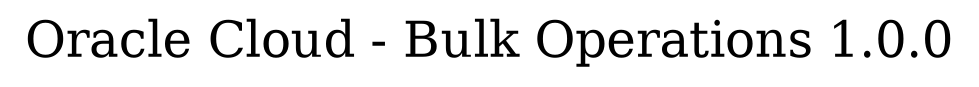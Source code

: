 digraph LexiconGraph {
graph[label="Oracle Cloud - Bulk Operations 1.0.0", fontsize=24]
splines=true
}
